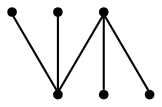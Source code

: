 graph {
  node [shape=point,comment="{\"directed\":false,\"doi\":\"10.1007/978-3-319-03841-4_25\",\"figure\":\"2 (2)\"}"]

  v0 [pos="1081.0085363858202,632.6459409064963"]
  v1 [pos="1147.7233008317035,665.9847295510585"]
  v2 [pos="1081.0085363858202,699.3235181956206"]
  v3 [pos="814.1494786022877,665.9847295510585"]
  v4 [pos="880.8642430481708,699.3235181956206"]
  v5 [pos="880.8642430481708,632.6459409064963"]

  v0 -- v1 [id="-1",pos="1081.0085363858202,632.6459409064963 1147.7233008317035,665.9847295510585 1147.7233008317035,665.9847295510585 1147.7233008317035,665.9847295510585"]
  v3 -- v1 [id="-2",pos="814.1494786022877,665.9847295510585 1147.7233008317035,665.9847295510585 1147.7233008317035,665.9847295510585 1147.7233008317035,665.9847295510585"]
  v3 -- v5 [id="-3",pos="814.1494786022877,665.9847295510585 880.8642430481708,632.6459409064963 880.8642430481708,632.6459409064963 880.8642430481708,632.6459409064963"]
  v3 -- v4 [id="-4",pos="814.1494786022877,665.9847295510585 880.8642430481708,699.3235181956206 880.8642430481708,699.3235181956206 880.8642430481708,699.3235181956206"]
  v2 -- v1 [id="-5",pos="1081.0085363858202,699.3235181956206 1147.7233008317035,665.9847295510585 1147.7233008317035,665.9847295510585 1147.7233008317035,665.9847295510585"]
}